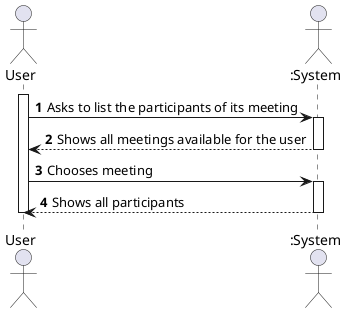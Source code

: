 @startuml

autonumber
actor "User" as MNG
actor ":System" as SYS

activate MNG
MNG -> SYS : Asks to list the participants of its meeting
activate SYS
SYS --> MNG : Shows all meetings available for the user
deactivate SYS
MNG -> SYS : Chooses meeting
activate SYS
SYS --> MNG : Shows all participants
deactivate SYS
deactivate MNG

@enduml